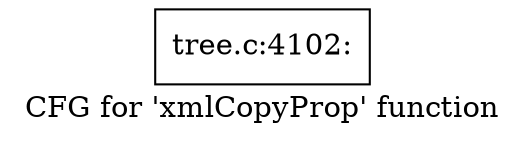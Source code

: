 digraph "CFG for 'xmlCopyProp' function" {
	label="CFG for 'xmlCopyProp' function";

	Node0x449a5e0 [shape=record,label="{tree.c:4102:}"];
}
